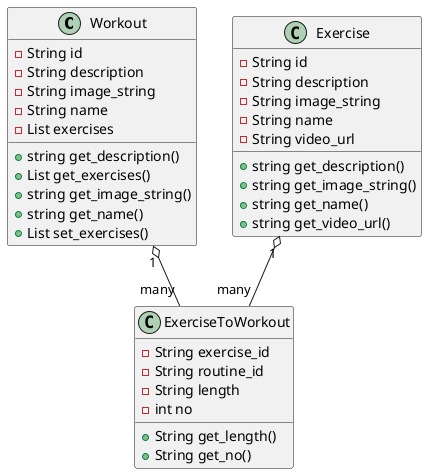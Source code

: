 ------------------------
class_diagram.png

@startuml
Workout "1" o-- "many"  ExerciseToWorkout 
Exercise "1" o-- "many" ExerciseToWorkout

class Workout {
	-String id
	-String description
	-String image_string
	-String name
	-List exercises
	+string get_description()
	+List get_exercises()
	+string get_image_string()
	+string get_name()
	+List set_exercises()
}

class Exercise {
	-String id
	-String description
	-String image_string
	-String name
	-String video_url
	+string get_description()
	+string get_image_string()
	+string get_name()
	+string get_video_url()
}

class ExerciseToWorkout {
	-String exercise_id
	-String routine_id
	-String length
	-int no
	+String get_length()
	+String get_no()
}
@enduml

PlantUML version 1.2019.12(Sun Nov 03 10:24:54 UTC 2019)
(GPL source distribution)
Java Runtime: Java(TM) SE Runtime Environment
JVM: Java HotSpot(TM) 64-Bit Server VM
Java Version: 1.7.0_25-b15
Operating System: Linux
Default Encoding: UTF-8
Language: en
Country: US

------------------------
